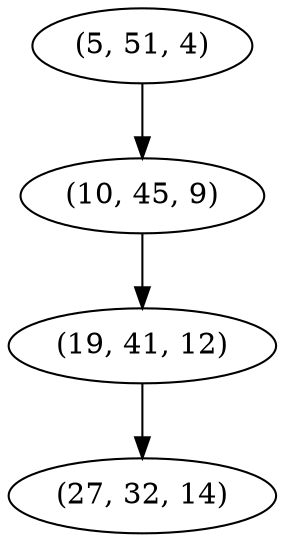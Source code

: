 digraph tree {
    "(5, 51, 4)";
    "(10, 45, 9)";
    "(19, 41, 12)";
    "(27, 32, 14)";
    "(5, 51, 4)" -> "(10, 45, 9)";
    "(10, 45, 9)" -> "(19, 41, 12)";
    "(19, 41, 12)" -> "(27, 32, 14)";
}
